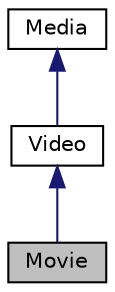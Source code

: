 digraph "Movie"
{
 // LATEX_PDF_SIZE
  edge [fontname="Helvetica",fontsize="10",labelfontname="Helvetica",labelfontsize="10"];
  node [fontname="Helvetica",fontsize="10",shape=record];
  Node1 [label="Movie",height=0.2,width=0.4,color="black", fillcolor="grey75", style="filled", fontcolor="black",tooltip="Represents a movie, inheriting from the Video class."];
  Node2 -> Node1 [dir="back",color="midnightblue",fontsize="10",style="solid",fontname="Helvetica"];
  Node2 [label="Video",height=0.2,width=0.4,color="black", fillcolor="white", style="filled",URL="$classVideo.html",tooltip="Represents a video media object."];
  Node3 -> Node2 [dir="back",color="midnightblue",fontsize="10",style="solid",fontname="Helvetica"];
  Node3 [label="Media",height=0.2,width=0.4,color="black", fillcolor="white", style="filled",URL="$classMedia.html",tooltip=" "];
}
